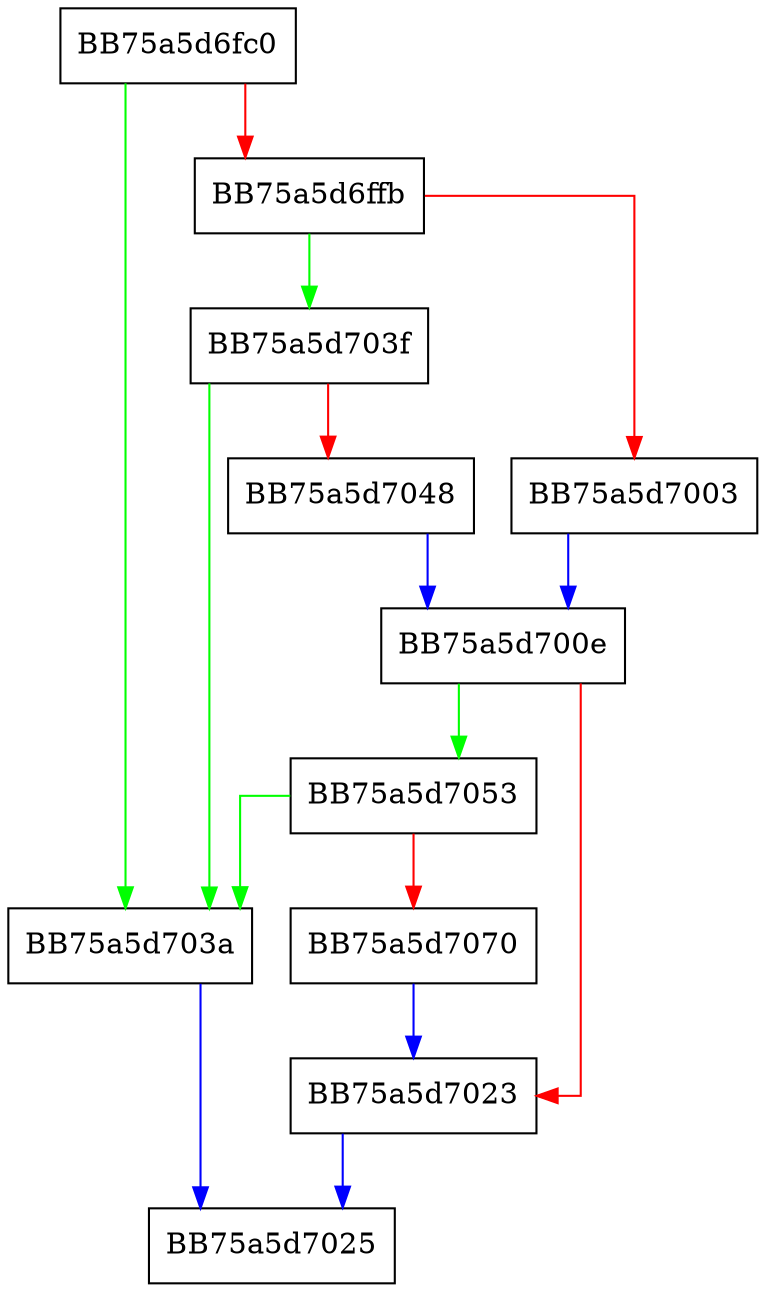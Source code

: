 digraph GetCharAtAddr {
  node [shape="box"];
  graph [splines=ortho];
  BB75a5d6fc0 -> BB75a5d703a [color="green"];
  BB75a5d6fc0 -> BB75a5d6ffb [color="red"];
  BB75a5d6ffb -> BB75a5d703f [color="green"];
  BB75a5d6ffb -> BB75a5d7003 [color="red"];
  BB75a5d7003 -> BB75a5d700e [color="blue"];
  BB75a5d700e -> BB75a5d7053 [color="green"];
  BB75a5d700e -> BB75a5d7023 [color="red"];
  BB75a5d7023 -> BB75a5d7025 [color="blue"];
  BB75a5d703a -> BB75a5d7025 [color="blue"];
  BB75a5d703f -> BB75a5d703a [color="green"];
  BB75a5d703f -> BB75a5d7048 [color="red"];
  BB75a5d7048 -> BB75a5d700e [color="blue"];
  BB75a5d7053 -> BB75a5d703a [color="green"];
  BB75a5d7053 -> BB75a5d7070 [color="red"];
  BB75a5d7070 -> BB75a5d7023 [color="blue"];
}
